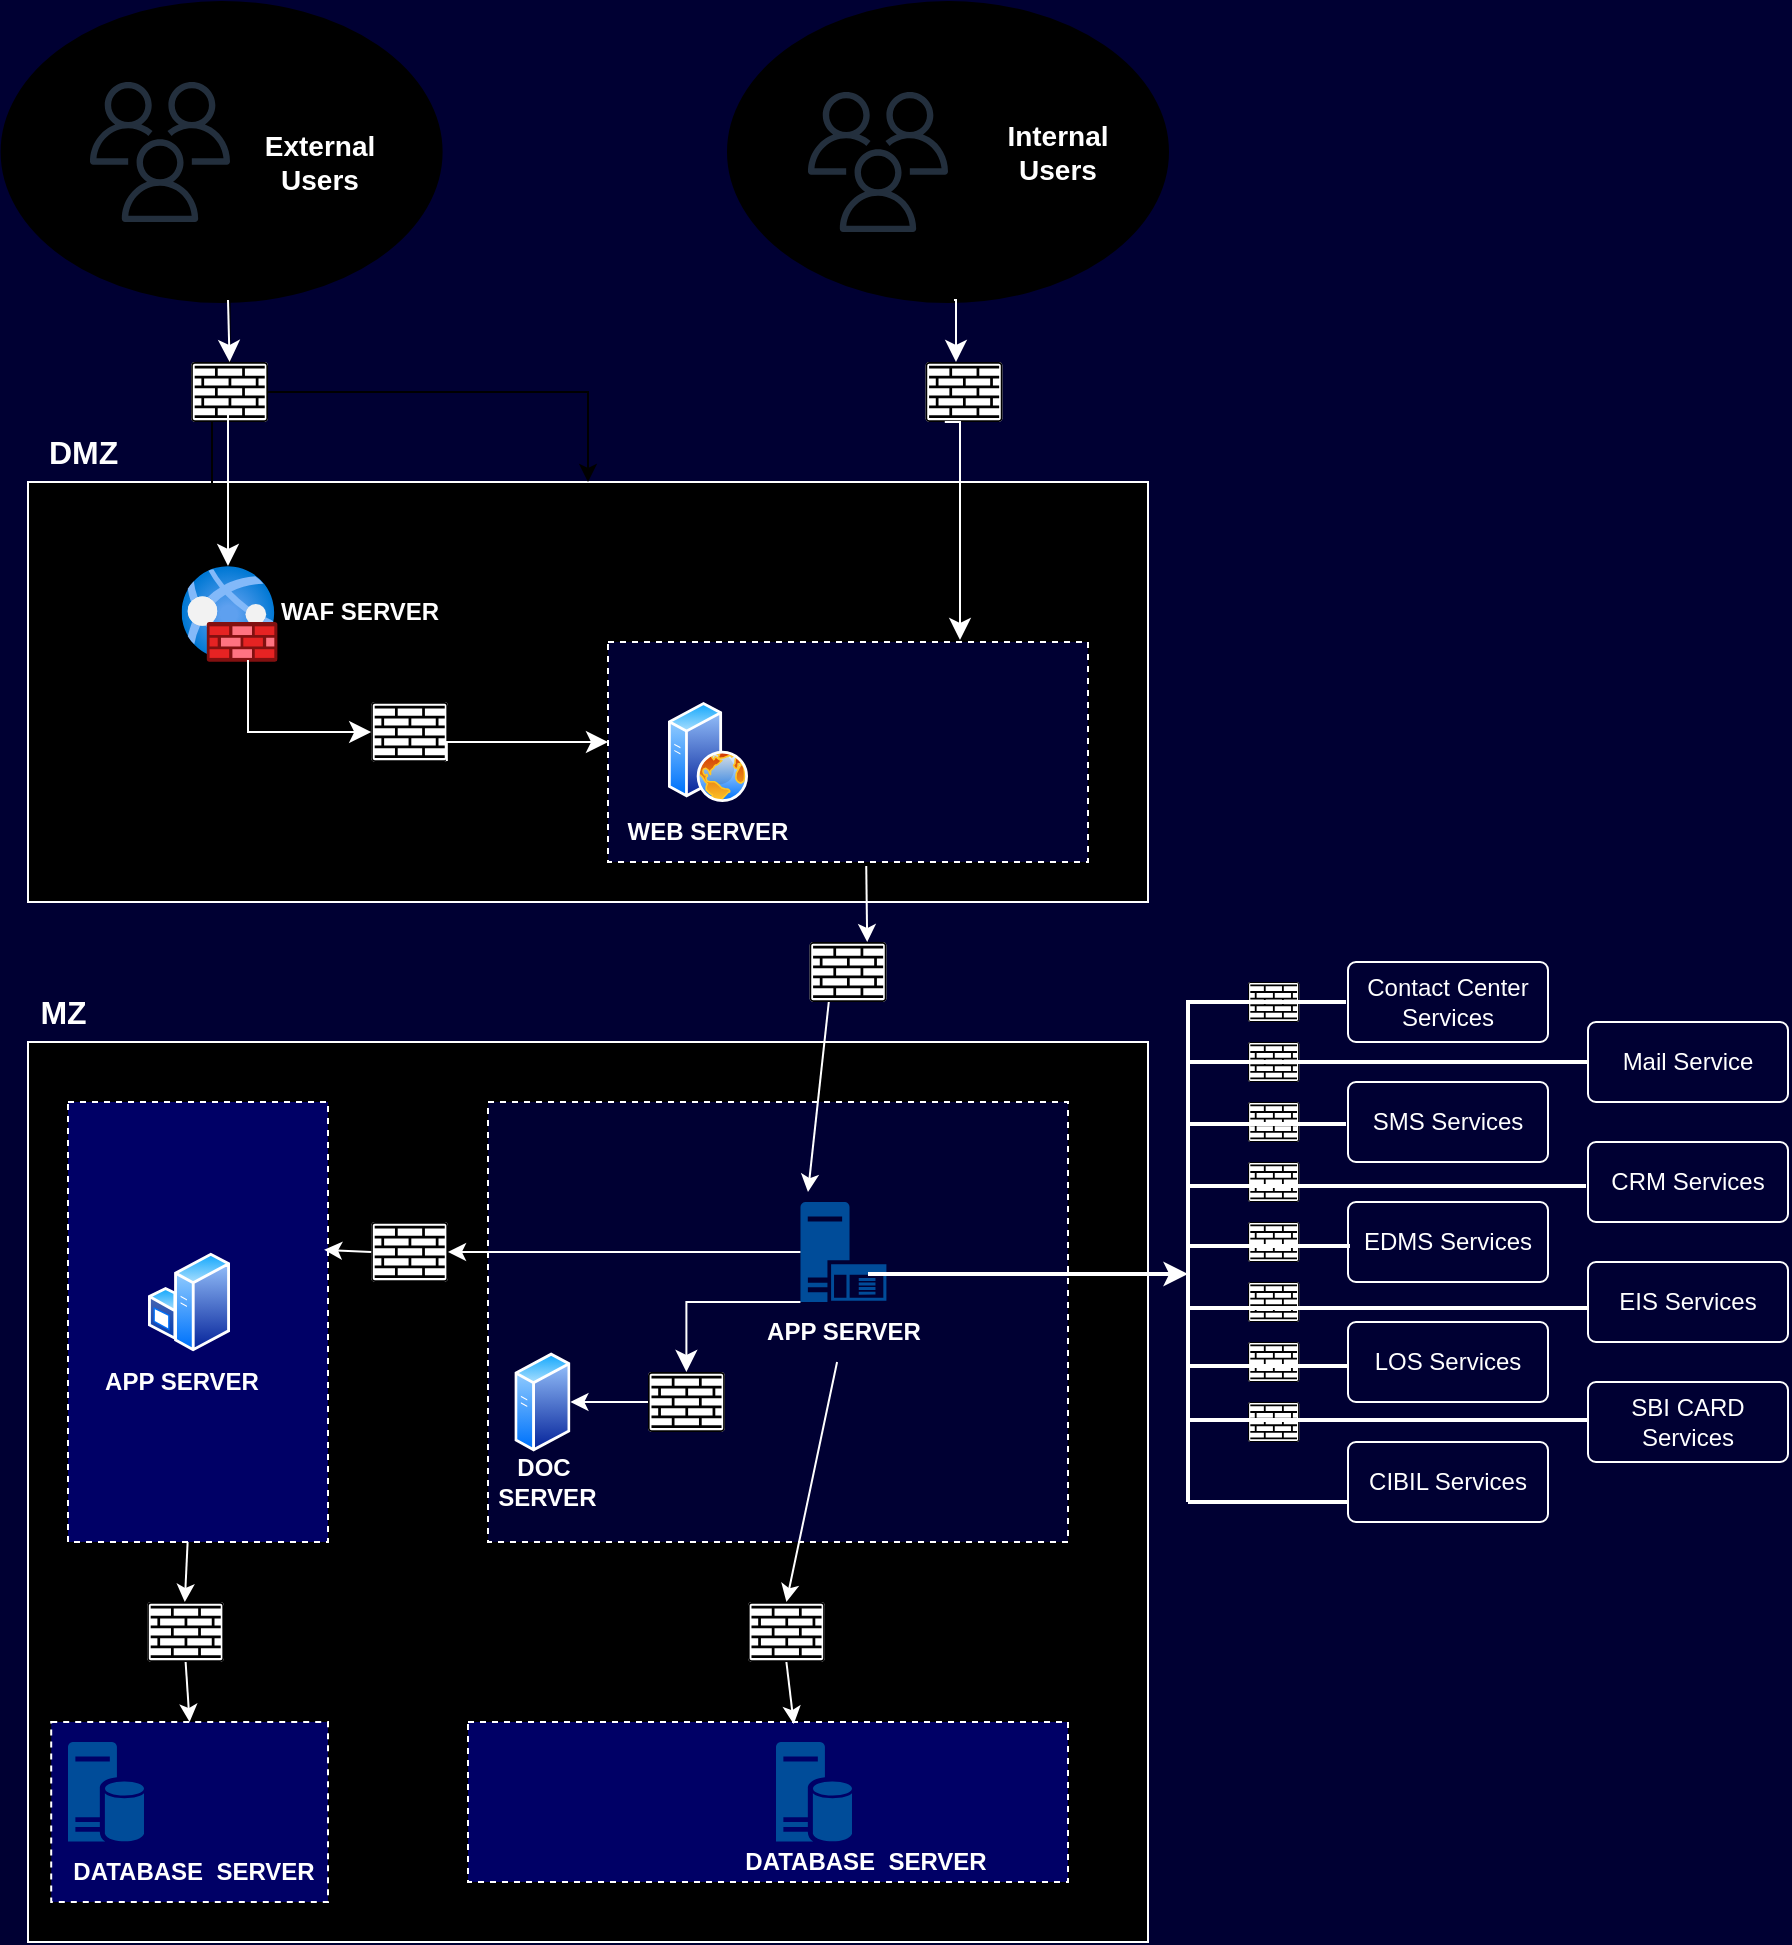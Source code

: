 <mxfile version="21.7.1" type="github">
  <diagram name="Page-1" id="oqXGERug1uuN-IvBzlKQ">
    <mxGraphModel dx="1434" dy="1927" grid="1" gridSize="10" guides="1" tooltips="1" connect="1" arrows="1" fold="1" page="1" pageScale="1" pageWidth="827" pageHeight="1169" background="#000033" math="0" shadow="0">
      <root>
        <mxCell id="0" />
        <mxCell id="1" parent="0" />
        <mxCell id="LO9D87MCyvLMnB-GvMRJ-3" style="edgeStyle=orthogonalEdgeStyle;rounded=0;orthogonalLoop=1;jettySize=auto;html=1;exitX=0.5;exitY=1;exitDx=0;exitDy=0;labelBackgroundColor=none;fontColor=default;" parent="1" source="LO9D87MCyvLMnB-GvMRJ-1" edge="1">
          <mxGeometry relative="1" as="geometry">
            <mxPoint x="345" y="300" as="targetPoint" />
          </mxGeometry>
        </mxCell>
        <mxCell id="LO9D87MCyvLMnB-GvMRJ-1" value="" style="rounded=0;whiteSpace=wrap;html=1;labelBackgroundColor=none;fillColor=#000000;strokeColor=#FFFFFF;" parent="1" vertex="1">
          <mxGeometry x="40" y="110" width="560" height="210" as="geometry" />
        </mxCell>
        <mxCell id="LO9D87MCyvLMnB-GvMRJ-2" value="" style="rounded=0;whiteSpace=wrap;html=1;labelBackgroundColor=none;fillColor=#000000;strokeColor=#FFFFFF;" parent="1" vertex="1">
          <mxGeometry x="40" y="390" width="560" height="450" as="geometry" />
        </mxCell>
        <mxCell id="LO9D87MCyvLMnB-GvMRJ-4" value="" style="rounded=0;whiteSpace=wrap;html=1;dashed=1;labelBackgroundColor=none;strokeColor=#FFFFFF;fillColor=#000033;" parent="1" vertex="1">
          <mxGeometry x="270" y="420" width="290" height="220" as="geometry" />
        </mxCell>
        <mxCell id="LO9D87MCyvLMnB-GvMRJ-5" value="" style="rounded=0;whiteSpace=wrap;html=1;dashed=1;labelBackgroundColor=none;strokeColor=#FFFFFF;fillColor=#000066;" parent="1" vertex="1">
          <mxGeometry x="260" y="730" width="300" height="80" as="geometry" />
        </mxCell>
        <mxCell id="LO9D87MCyvLMnB-GvMRJ-12" value="" style="image;aspect=fixed;html=1;points=[];align=center;fontSize=12;image=img/lib/azure2/networking/Web_Application_Firewall_Policies_WAF.svg;labelBackgroundColor=none;" parent="1" vertex="1">
          <mxGeometry x="116.8" y="152" width="48" height="48" as="geometry" />
        </mxCell>
        <mxCell id="0uc-5ro3ScA0iMTsEKho-19" value="" style="edgeStyle=orthogonalEdgeStyle;rounded=0;orthogonalLoop=1;jettySize=auto;html=1;" edge="1" parent="1" source="LO9D87MCyvLMnB-GvMRJ-13" target="LO9D87MCyvLMnB-GvMRJ-17">
          <mxGeometry relative="1" as="geometry" />
        </mxCell>
        <mxCell id="LO9D87MCyvLMnB-GvMRJ-13" value="" style="rounded=0;whiteSpace=wrap;html=1;dashed=1;labelBackgroundColor=none;fillColor=#000033;strokeColor=#FFFFFF;" parent="1" vertex="1">
          <mxGeometry x="330" y="190" width="240" height="110" as="geometry" />
        </mxCell>
        <mxCell id="LO9D87MCyvLMnB-GvMRJ-15" value="" style="image;aspect=fixed;perimeter=ellipsePerimeter;html=1;align=center;shadow=0;dashed=0;spacingTop=3;image=img/lib/active_directory/web_server.svg;labelBackgroundColor=none;" parent="1" vertex="1">
          <mxGeometry x="360" y="220" width="40" height="50" as="geometry" />
        </mxCell>
        <mxCell id="LO9D87MCyvLMnB-GvMRJ-17" value="" style="sketch=0;points=[[0.015,0.015,0],[0.985,0.015,0],[0.985,0.985,0],[0.015,0.985,0],[0.25,0,0],[0.5,0,0],[0.75,0,0],[1,0.25,0],[1,0.5,0],[1,0.75,0],[0.75,1,0],[0.5,1,0],[0.25,1,0],[0,0.75,0],[0,0.5,0],[0,0.25,0]];verticalLabelPosition=bottom;html=1;verticalAlign=top;aspect=fixed;align=center;pointerEvents=1;shape=mxgraph.cisco19.rect;prIcon=firewall;labelBackgroundColor=none;" parent="1" vertex="1">
          <mxGeometry x="211.6" y="220" width="38.4" height="30" as="geometry" />
        </mxCell>
        <mxCell id="LO9D87MCyvLMnB-GvMRJ-18" value="" style="sketch=0;points=[[0.015,0.015,0],[0.985,0.015,0],[0.985,0.985,0],[0.015,0.985,0],[0.25,0,0],[0.5,0,0],[0.75,0,0],[1,0.25,0],[1,0.5,0],[1,0.75,0],[0.75,1,0],[0.5,1,0],[0.25,1,0],[0,0.75,0],[0,0.5,0],[0,0.25,0]];verticalLabelPosition=bottom;html=1;verticalAlign=top;aspect=fixed;align=center;pointerEvents=1;shape=mxgraph.cisco19.rect;prIcon=firewall;labelBackgroundColor=none;" parent="1" vertex="1">
          <mxGeometry x="430.8" y="340" width="38.4" height="30" as="geometry" />
        </mxCell>
        <mxCell id="LO9D87MCyvLMnB-GvMRJ-19" value="" style="sketch=0;points=[[0.015,0.015,0],[0.985,0.015,0],[0.985,0.985,0],[0.015,0.985,0],[0.25,0,0],[0.5,0,0],[0.75,0,0],[1,0.25,0],[1,0.5,0],[1,0.75,0],[0.75,1,0],[0.5,1,0],[0.25,1,0],[0,0.75,0],[0,0.5,0],[0,0.25,0]];verticalLabelPosition=bottom;html=1;verticalAlign=top;aspect=fixed;align=center;pointerEvents=1;shape=mxgraph.cisco19.rect;prIcon=firewall;labelBackgroundColor=none;" parent="1" vertex="1">
          <mxGeometry x="211.6" y="480" width="38.4" height="30" as="geometry" />
        </mxCell>
        <mxCell id="LO9D87MCyvLMnB-GvMRJ-20" value="" style="sketch=0;points=[[0.015,0.015,0],[0.985,0.015,0],[0.985,0.985,0],[0.015,0.985,0],[0.25,0,0],[0.5,0,0],[0.75,0,0],[1,0.25,0],[1,0.5,0],[1,0.75,0],[0.75,1,0],[0.5,1,0],[0.25,1,0],[0,0.75,0],[0,0.5,0],[0,0.25,0]];verticalLabelPosition=bottom;html=1;verticalAlign=top;aspect=fixed;align=center;pointerEvents=1;shape=mxgraph.cisco19.rect;prIcon=firewall;labelBackgroundColor=none;" parent="1" vertex="1">
          <mxGeometry x="350" y="555" width="38.4" height="30" as="geometry" />
        </mxCell>
        <mxCell id="LO9D87MCyvLMnB-GvMRJ-21" value="" style="image;aspect=fixed;perimeter=ellipsePerimeter;html=1;align=center;shadow=0;dashed=0;spacingTop=3;image=img/lib/active_directory/generic_server.svg;labelBackgroundColor=none;" parent="1" vertex="1">
          <mxGeometry x="283.2" y="545" width="28.0" height="50" as="geometry" />
        </mxCell>
        <mxCell id="LO9D87MCyvLMnB-GvMRJ-22" value="" style="sketch=0;points=[[0.015,0.015,0],[0.985,0.015,0],[0.985,0.985,0],[0.015,0.985,0],[0.25,0,0],[0.5,0,0],[0.75,0,0],[1,0.25,0],[1,0.5,0],[1,0.75,0],[0.75,1,0],[0.5,1,0],[0.25,1,0],[0,0.75,0],[0,0.5,0],[0,0.25,0]];verticalLabelPosition=bottom;html=1;verticalAlign=top;aspect=fixed;align=center;pointerEvents=1;shape=mxgraph.cisco19.rect;prIcon=firewall;labelBackgroundColor=none;" parent="1" vertex="1">
          <mxGeometry x="400" y="670" width="38.4" height="30" as="geometry" />
        </mxCell>
        <mxCell id="LO9D87MCyvLMnB-GvMRJ-25" value="DMZ&amp;nbsp;" style="text;html=1;align=center;verticalAlign=middle;whiteSpace=wrap;rounded=0;fontStyle=1;labelBackgroundColor=none;fontColor=#FFFFFF;fontSize=16;" parent="1" vertex="1">
          <mxGeometry x="39.6" y="80" width="60" height="30" as="geometry" />
        </mxCell>
        <mxCell id="LO9D87MCyvLMnB-GvMRJ-26" value="" style="sketch=0;aspect=fixed;pointerEvents=1;shadow=0;dashed=0;html=1;strokeColor=none;labelPosition=center;verticalLabelPosition=bottom;verticalAlign=top;align=center;fillColor=#004C99;shape=mxgraph.mscae.enterprise.database_server" parent="1" vertex="1">
          <mxGeometry x="414" y="740" width="38" height="50" as="geometry" />
        </mxCell>
        <mxCell id="LO9D87MCyvLMnB-GvMRJ-28" value="Mail Service" style="rounded=1;arcSize=10;whiteSpace=wrap;html=1;align=center;fontColor=#FFFFFF;fillColor=#000033;strokeColor=#FFFFFF;" parent="1" vertex="1">
          <mxGeometry x="820" y="380" width="100" height="40" as="geometry" />
        </mxCell>
        <mxCell id="LO9D87MCyvLMnB-GvMRJ-27" value="" style="sketch=0;aspect=fixed;pointerEvents=1;shadow=0;dashed=0;html=1;strokeColor=none;labelPosition=center;verticalLabelPosition=bottom;verticalAlign=top;align=center;fillColor=#004C99;shape=mxgraph.mscae.enterprise.application_server" parent="1" vertex="1">
          <mxGeometry x="426.2" y="470" width="43" height="50" as="geometry" />
        </mxCell>
        <mxCell id="LO9D87MCyvLMnB-GvMRJ-29" value="SMS Services" style="rounded=1;arcSize=10;whiteSpace=wrap;html=1;align=center;fontColor=#FFFFFF;fillColor=#000033;strokeColor=#FFFFFF;" parent="1" vertex="1">
          <mxGeometry x="700" y="410" width="100" height="40" as="geometry" />
        </mxCell>
        <mxCell id="LO9D87MCyvLMnB-GvMRJ-30" value="CRM Services" style="rounded=1;arcSize=10;whiteSpace=wrap;html=1;align=center;fontColor=#FFFFFF;fillColor=#000033;strokeColor=#FFFFFF;" parent="1" vertex="1">
          <mxGeometry x="820" y="440" width="100" height="40" as="geometry" />
        </mxCell>
        <mxCell id="LO9D87MCyvLMnB-GvMRJ-31" value="Contact Center Services" style="rounded=1;arcSize=10;whiteSpace=wrap;html=1;align=center;fontColor=#FFFFFF;fillColor=#000033;strokeColor=#FFFFFF;" parent="1" vertex="1">
          <mxGeometry x="700" y="350" width="100" height="40" as="geometry" />
        </mxCell>
        <mxCell id="LO9D87MCyvLMnB-GvMRJ-32" value="EDMS Services" style="rounded=1;arcSize=10;whiteSpace=wrap;html=1;align=center;fontColor=#FFFFFF;fillColor=#000033;strokeColor=#FFFFFF;" parent="1" vertex="1">
          <mxGeometry x="700" y="470" width="100" height="40" as="geometry" />
        </mxCell>
        <mxCell id="LO9D87MCyvLMnB-GvMRJ-33" value="LOS Services" style="rounded=1;arcSize=10;whiteSpace=wrap;html=1;align=center;fontColor=#FFFFFF;fillColor=#000033;strokeColor=#FFFFFF;" parent="1" vertex="1">
          <mxGeometry x="700" y="530" width="100" height="40" as="geometry" />
        </mxCell>
        <mxCell id="LO9D87MCyvLMnB-GvMRJ-34" value="EIS Services" style="rounded=1;arcSize=10;whiteSpace=wrap;html=1;align=center;fontColor=#FFFFFF;fillColor=#000033;strokeColor=#FFFFFF;" parent="1" vertex="1">
          <mxGeometry x="820" y="500" width="100" height="40" as="geometry" />
        </mxCell>
        <mxCell id="LO9D87MCyvLMnB-GvMRJ-35" value="MZ&amp;nbsp;" style="text;html=1;align=center;verticalAlign=middle;whiteSpace=wrap;rounded=0;fontStyle=1;labelBackgroundColor=none;fontColor=#FFFFFF;fontSize=16;" parent="1" vertex="1">
          <mxGeometry x="30.0" y="360" width="60" height="30" as="geometry" />
        </mxCell>
        <mxCell id="LO9D87MCyvLMnB-GvMRJ-36" value="SBI CARD Services" style="rounded=1;arcSize=10;whiteSpace=wrap;html=1;align=center;fontColor=#FFFFFF;fillColor=#000033;strokeColor=#FFFFFF;" parent="1" vertex="1">
          <mxGeometry x="820" y="560" width="100" height="40" as="geometry" />
        </mxCell>
        <mxCell id="LO9D87MCyvLMnB-GvMRJ-39" value="" style="rounded=0;whiteSpace=wrap;html=1;dashed=1;labelBackgroundColor=none;strokeColor=#FFFFFF;fillColor=#000066;" parent="1" vertex="1">
          <mxGeometry x="60" y="420" width="130" height="220" as="geometry" />
        </mxCell>
        <mxCell id="LO9D87MCyvLMnB-GvMRJ-40" value="" style="rounded=0;whiteSpace=wrap;html=1;dashed=1;labelBackgroundColor=none;strokeColor=#FFFFFF;fillColor=#000066;" parent="1" vertex="1">
          <mxGeometry x="51.6" y="730" width="138.4" height="90" as="geometry" />
        </mxCell>
        <mxCell id="LO9D87MCyvLMnB-GvMRJ-42" value="" style="sketch=0;aspect=fixed;pointerEvents=1;shadow=0;dashed=0;html=1;strokeColor=none;labelPosition=center;verticalLabelPosition=bottom;verticalAlign=top;align=center;fillColor=#004C99;shape=mxgraph.mscae.enterprise.database_server" parent="1" vertex="1">
          <mxGeometry x="60" y="740" width="38" height="50" as="geometry" />
        </mxCell>
        <mxCell id="LO9D87MCyvLMnB-GvMRJ-43" value="" style="image;aspect=fixed;perimeter=ellipsePerimeter;html=1;align=center;shadow=0;dashed=0;spacingTop=3;image=img/lib/active_directory/windows_server.svg;labelBackgroundColor=none;" parent="1" vertex="1">
          <mxGeometry x="100" y="495" width="41" height="50" as="geometry" />
        </mxCell>
        <mxCell id="LO9D87MCyvLMnB-GvMRJ-44" value="" style="sketch=0;points=[[0.015,0.015,0],[0.985,0.015,0],[0.985,0.985,0],[0.015,0.985,0],[0.25,0,0],[0.5,0,0],[0.75,0,0],[1,0.25,0],[1,0.5,0],[1,0.75,0],[0.75,1,0],[0.5,1,0],[0.25,1,0],[0,0.75,0],[0,0.5,0],[0,0.25,0]];verticalLabelPosition=bottom;html=1;verticalAlign=top;aspect=fixed;align=center;pointerEvents=1;shape=mxgraph.cisco19.rect;prIcon=firewall;labelBackgroundColor=none;" parent="1" vertex="1">
          <mxGeometry x="99.6" y="670" width="38.4" height="30" as="geometry" />
        </mxCell>
        <mxCell id="LO9D87MCyvLMnB-GvMRJ-49" value="" style="ellipse;whiteSpace=wrap;html=1;fillColor=#000000;" parent="1" vertex="1">
          <mxGeometry x="26.8" y="-130" width="220" height="150" as="geometry" />
        </mxCell>
        <mxCell id="LO9D87MCyvLMnB-GvMRJ-48" value="" style="sketch=0;outlineConnect=0;fontColor=#232F3E;gradientColor=none;fillColor=#232F3D;strokeColor=none;dashed=0;verticalLabelPosition=bottom;verticalAlign=top;align=center;html=1;fontSize=12;fontStyle=0;aspect=fixed;pointerEvents=1;shape=mxgraph.aws4.users;" parent="1" vertex="1">
          <mxGeometry x="71" y="-90" width="70" height="70" as="geometry" />
        </mxCell>
        <mxCell id="0uc-5ro3ScA0iMTsEKho-7" style="edgeStyle=orthogonalEdgeStyle;rounded=0;orthogonalLoop=1;jettySize=auto;html=1;exitX=1;exitY=0.5;exitDx=0;exitDy=0;exitPerimeter=0;" edge="1" parent="1" source="LO9D87MCyvLMnB-GvMRJ-50" target="LO9D87MCyvLMnB-GvMRJ-1">
          <mxGeometry relative="1" as="geometry" />
        </mxCell>
        <mxCell id="0uc-5ro3ScA0iMTsEKho-17" value="" style="edgeStyle=orthogonalEdgeStyle;rounded=0;orthogonalLoop=1;jettySize=auto;html=1;" edge="1" parent="1" source="LO9D87MCyvLMnB-GvMRJ-50" target="LO9D87MCyvLMnB-GvMRJ-51">
          <mxGeometry relative="1" as="geometry" />
        </mxCell>
        <mxCell id="LO9D87MCyvLMnB-GvMRJ-50" value="" style="sketch=0;points=[[0.015,0.015,0],[0.985,0.015,0],[0.985,0.985,0],[0.015,0.985,0],[0.25,0,0],[0.5,0,0],[0.75,0,0],[1,0.25,0],[1,0.5,0],[1,0.75,0],[0.75,1,0],[0.5,1,0],[0.25,1,0],[0,0.75,0],[0,0.5,0],[0,0.25,0]];verticalLabelPosition=bottom;html=1;verticalAlign=top;aspect=fixed;align=center;pointerEvents=1;shape=mxgraph.cisco19.rect;prIcon=firewall;labelBackgroundColor=none;" parent="1" vertex="1">
          <mxGeometry x="121.6" y="50" width="38.4" height="30" as="geometry" />
        </mxCell>
        <mxCell id="LO9D87MCyvLMnB-GvMRJ-51" value="External Users" style="text;html=1;strokeColor=none;fillColor=none;align=center;verticalAlign=middle;whiteSpace=wrap;rounded=0;fontColor=#FFFFFF;fontSize=14;fontStyle=1" parent="1" vertex="1">
          <mxGeometry x="141" y="-70" width="90" height="40" as="geometry" />
        </mxCell>
        <mxCell id="LO9D87MCyvLMnB-GvMRJ-52" value="" style="ellipse;whiteSpace=wrap;html=1;fillColor=#000000;" parent="1" vertex="1">
          <mxGeometry x="390" y="-130" width="220" height="150" as="geometry" />
        </mxCell>
        <mxCell id="LO9D87MCyvLMnB-GvMRJ-53" value="" style="sketch=0;outlineConnect=0;fontColor=#232F3E;gradientColor=none;fillColor=#232F3D;strokeColor=none;dashed=0;verticalLabelPosition=bottom;verticalAlign=top;align=center;html=1;fontSize=12;fontStyle=0;aspect=fixed;pointerEvents=1;shape=mxgraph.aws4.users;" parent="1" vertex="1">
          <mxGeometry x="430" y="-85" width="70" height="70" as="geometry" />
        </mxCell>
        <mxCell id="LO9D87MCyvLMnB-GvMRJ-54" value="Internal Users" style="text;html=1;strokeColor=none;fillColor=none;align=center;verticalAlign=middle;whiteSpace=wrap;rounded=0;fontColor=#FFFFFF;fontSize=14;fontStyle=1" parent="1" vertex="1">
          <mxGeometry x="510" y="-75" width="90" height="40" as="geometry" />
        </mxCell>
        <mxCell id="LO9D87MCyvLMnB-GvMRJ-55" value="" style="sketch=0;points=[[0.015,0.015,0],[0.985,0.015,0],[0.985,0.985,0],[0.015,0.985,0],[0.25,0,0],[0.5,0,0],[0.75,0,0],[1,0.25,0],[1,0.5,0],[1,0.75,0],[0.75,1,0],[0.5,1,0],[0.25,1,0],[0,0.75,0],[0,0.5,0],[0,0.25,0]];verticalLabelPosition=bottom;html=1;verticalAlign=top;aspect=fixed;align=center;pointerEvents=1;shape=mxgraph.cisco19.rect;prIcon=firewall;labelBackgroundColor=none;" parent="1" vertex="1">
          <mxGeometry x="488.8" y="50" width="38.4" height="30" as="geometry" />
        </mxCell>
        <mxCell id="0uc-5ro3ScA0iMTsEKho-4" value="" style="edgeStyle=segmentEdgeStyle;endArrow=classic;html=1;curved=0;rounded=0;endSize=8;startSize=8;strokeColor=#FFFFFF;entryX=0.5;entryY=0;entryDx=0;entryDy=0;entryPerimeter=0;" edge="1" parent="1" target="LO9D87MCyvLMnB-GvMRJ-50">
          <mxGeometry width="50" height="50" relative="1" as="geometry">
            <mxPoint x="140" y="19" as="sourcePoint" />
            <mxPoint x="210" y="30" as="targetPoint" />
            <Array as="points">
              <mxPoint x="140" y="19" />
            </Array>
          </mxGeometry>
        </mxCell>
        <mxCell id="0uc-5ro3ScA0iMTsEKho-5" value="" style="edgeStyle=segmentEdgeStyle;endArrow=classic;html=1;curved=0;rounded=0;endSize=8;startSize=8;strokeColor=#FFFFFF;entryX=0.5;entryY=0;entryDx=0;entryDy=0;entryPerimeter=0;" edge="1" parent="1">
          <mxGeometry width="50" height="50" relative="1" as="geometry">
            <mxPoint x="503" y="19" as="sourcePoint" />
            <mxPoint x="504" y="50" as="targetPoint" />
            <Array as="points">
              <mxPoint x="503" y="19" />
            </Array>
          </mxGeometry>
        </mxCell>
        <mxCell id="0uc-5ro3ScA0iMTsEKho-10" value="" style="edgeStyle=segmentEdgeStyle;endArrow=classic;html=1;curved=0;rounded=0;endSize=8;startSize=8;" edge="1" parent="1">
          <mxGeometry width="50" height="50" relative="1" as="geometry">
            <mxPoint x="132" y="80" as="sourcePoint" />
            <mxPoint x="132" y="142" as="targetPoint" />
            <Array as="points">
              <mxPoint x="132" y="80" />
            </Array>
          </mxGeometry>
        </mxCell>
        <mxCell id="0uc-5ro3ScA0iMTsEKho-12" value="" style="edgeStyle=segmentEdgeStyle;endArrow=classic;html=1;curved=0;rounded=0;endSize=8;startSize=8;strokeColor=#FFFFFF;" edge="1" parent="1" target="LO9D87MCyvLMnB-GvMRJ-12">
          <mxGeometry width="50" height="50" relative="1" as="geometry">
            <mxPoint x="140" y="74" as="sourcePoint" />
            <mxPoint x="141" y="105" as="targetPoint" />
            <Array as="points">
              <mxPoint x="140" y="120" />
              <mxPoint x="140" y="120" />
            </Array>
          </mxGeometry>
        </mxCell>
        <mxCell id="0uc-5ro3ScA0iMTsEKho-15" value="" style="edgeStyle=segmentEdgeStyle;endArrow=classic;html=1;curved=0;rounded=0;endSize=8;startSize=8;strokeColor=#FFFFFF;exitX=0.25;exitY=1;exitDx=0;exitDy=0;exitPerimeter=0;" edge="1" parent="1" source="LO9D87MCyvLMnB-GvMRJ-55">
          <mxGeometry width="50" height="50" relative="1" as="geometry">
            <mxPoint x="506" y="111" as="sourcePoint" />
            <mxPoint x="506" y="189" as="targetPoint" />
            <Array as="points">
              <mxPoint x="506" y="80" />
            </Array>
          </mxGeometry>
        </mxCell>
        <mxCell id="0uc-5ro3ScA0iMTsEKho-16" value="" style="edgeStyle=segmentEdgeStyle;endArrow=classic;html=1;curved=0;rounded=0;endSize=8;startSize=8;strokeColor=#FFFFFF;entryX=0;entryY=0.5;entryDx=0;entryDy=0;entryPerimeter=0;" edge="1" parent="1" target="LO9D87MCyvLMnB-GvMRJ-17">
          <mxGeometry width="50" height="50" relative="1" as="geometry">
            <mxPoint x="150" y="199" as="sourcePoint" />
            <mxPoint x="150" y="277" as="targetPoint" />
            <Array as="points">
              <mxPoint x="150" y="235" />
            </Array>
          </mxGeometry>
        </mxCell>
        <mxCell id="0uc-5ro3ScA0iMTsEKho-18" value="" style="edgeStyle=segmentEdgeStyle;endArrow=classic;html=1;curved=0;rounded=0;endSize=8;startSize=8;strokeColor=#FFFFFF;exitX=0.985;exitY=0.985;exitDx=0;exitDy=0;exitPerimeter=0;" edge="1" parent="1" source="LO9D87MCyvLMnB-GvMRJ-17" target="LO9D87MCyvLMnB-GvMRJ-13">
          <mxGeometry width="50" height="50" relative="1" as="geometry">
            <mxPoint x="304" y="206" as="sourcePoint" />
            <mxPoint x="320" y="240" as="targetPoint" />
            <Array as="points">
              <mxPoint x="249" y="240" />
            </Array>
          </mxGeometry>
        </mxCell>
        <mxCell id="0uc-5ro3ScA0iMTsEKho-22" value="" style="endArrow=classic;html=1;rounded=0;strokeColor=#FFFFFF;exitX=0.25;exitY=1;exitDx=0;exitDy=0;exitPerimeter=0;" edge="1" parent="1" source="LO9D87MCyvLMnB-GvMRJ-18">
          <mxGeometry width="50" height="50" relative="1" as="geometry">
            <mxPoint x="448" y="375" as="sourcePoint" />
            <mxPoint x="430" y="465" as="targetPoint" />
          </mxGeometry>
        </mxCell>
        <mxCell id="0uc-5ro3ScA0iMTsEKho-23" value="" style="endArrow=classic;html=1;rounded=0;exitX=0.538;exitY=1.018;exitDx=0;exitDy=0;exitPerimeter=0;entryX=0.75;entryY=0;entryDx=0;entryDy=0;entryPerimeter=0;strokeColor=#FFFFFF;" edge="1" parent="1" source="LO9D87MCyvLMnB-GvMRJ-13" target="LO9D87MCyvLMnB-GvMRJ-18">
          <mxGeometry width="50" height="50" relative="1" as="geometry">
            <mxPoint x="390" y="390" as="sourcePoint" />
            <mxPoint x="440" y="340" as="targetPoint" />
          </mxGeometry>
        </mxCell>
        <mxCell id="0uc-5ro3ScA0iMTsEKho-24" value="" style="endArrow=classic;html=1;rounded=0;exitX=0;exitY=0.5;exitDx=0;exitDy=0;exitPerimeter=0;entryX=1;entryY=0.5;entryDx=0;entryDy=0;entryPerimeter=0;strokeColor=#FFFFFF;" edge="1" parent="1" source="LO9D87MCyvLMnB-GvMRJ-27" target="LO9D87MCyvLMnB-GvMRJ-19">
          <mxGeometry width="50" height="50" relative="1" as="geometry">
            <mxPoint x="390" y="590" as="sourcePoint" />
            <mxPoint x="440" y="540" as="targetPoint" />
          </mxGeometry>
        </mxCell>
        <mxCell id="0uc-5ro3ScA0iMTsEKho-25" value="" style="edgeStyle=elbowEdgeStyle;elbow=vertical;endArrow=classic;html=1;curved=0;rounded=0;endSize=8;startSize=8;exitX=0;exitY=1;exitDx=0;exitDy=0;exitPerimeter=0;entryX=0.5;entryY=0;entryDx=0;entryDy=0;entryPerimeter=0;strokeColor=#FFFFFF;" edge="1" parent="1" source="LO9D87MCyvLMnB-GvMRJ-27" target="LO9D87MCyvLMnB-GvMRJ-20">
          <mxGeometry width="50" height="50" relative="1" as="geometry">
            <mxPoint x="390" y="590" as="sourcePoint" />
            <mxPoint x="440" y="540" as="targetPoint" />
            <Array as="points">
              <mxPoint x="390" y="520" />
            </Array>
          </mxGeometry>
        </mxCell>
        <mxCell id="0uc-5ro3ScA0iMTsEKho-26" value="" style="endArrow=classic;html=1;rounded=0;exitX=0;exitY=0.5;exitDx=0;exitDy=0;exitPerimeter=0;entryX=1;entryY=0.5;entryDx=0;entryDy=0;strokeColor=#FFFFFF;" edge="1" parent="1" source="LO9D87MCyvLMnB-GvMRJ-20" target="LO9D87MCyvLMnB-GvMRJ-21">
          <mxGeometry width="50" height="50" relative="1" as="geometry">
            <mxPoint x="390" y="590" as="sourcePoint" />
            <mxPoint x="440" y="540" as="targetPoint" />
          </mxGeometry>
        </mxCell>
        <mxCell id="0uc-5ro3ScA0iMTsEKho-27" value="" style="endArrow=classic;html=1;rounded=0;entryX=0.5;entryY=0;entryDx=0;entryDy=0;entryPerimeter=0;strokeColor=#FFFFFF;" edge="1" parent="1" source="0uc-5ro3ScA0iMTsEKho-57" target="LO9D87MCyvLMnB-GvMRJ-22">
          <mxGeometry width="50" height="50" relative="1" as="geometry">
            <mxPoint x="390" y="590" as="sourcePoint" />
            <mxPoint x="440" y="540" as="targetPoint" />
          </mxGeometry>
        </mxCell>
        <mxCell id="0uc-5ro3ScA0iMTsEKho-28" value="" style="endArrow=classic;html=1;rounded=0;exitX=0;exitY=0.5;exitDx=0;exitDy=0;exitPerimeter=0;entryX=0.985;entryY=0.336;entryDx=0;entryDy=0;entryPerimeter=0;strokeColor=#FFFFFF;" edge="1" parent="1" source="LO9D87MCyvLMnB-GvMRJ-19" target="LO9D87MCyvLMnB-GvMRJ-39">
          <mxGeometry width="50" height="50" relative="1" as="geometry">
            <mxPoint x="390" y="590" as="sourcePoint" />
            <mxPoint x="440" y="540" as="targetPoint" />
          </mxGeometry>
        </mxCell>
        <mxCell id="0uc-5ro3ScA0iMTsEKho-29" value="" style="endArrow=classic;html=1;rounded=0;exitX=0.5;exitY=1;exitDx=0;exitDy=0;exitPerimeter=0;entryX=0.543;entryY=0.013;entryDx=0;entryDy=0;entryPerimeter=0;strokeColor=#FFFFFF;" edge="1" parent="1" source="LO9D87MCyvLMnB-GvMRJ-22" target="LO9D87MCyvLMnB-GvMRJ-5">
          <mxGeometry width="50" height="50" relative="1" as="geometry">
            <mxPoint x="390" y="590" as="sourcePoint" />
            <mxPoint x="440" y="540" as="targetPoint" />
          </mxGeometry>
        </mxCell>
        <mxCell id="0uc-5ro3ScA0iMTsEKho-30" value="" style="endArrow=classic;html=1;rounded=0;entryX=0.75;entryY=0;entryDx=0;entryDy=0;entryPerimeter=0;strokeColor=#FFFFFF;" edge="1" parent="1" source="LO9D87MCyvLMnB-GvMRJ-39">
          <mxGeometry width="50" height="50" relative="1" as="geometry">
            <mxPoint x="115" y="640" as="sourcePoint" />
            <mxPoint x="118.4" y="670" as="targetPoint" />
          </mxGeometry>
        </mxCell>
        <mxCell id="0uc-5ro3ScA0iMTsEKho-31" value="" style="endArrow=classic;html=1;rounded=0;exitX=0.5;exitY=1;exitDx=0;exitDy=0;exitPerimeter=0;entryX=0.5;entryY=0;entryDx=0;entryDy=0;strokeColor=#FFFFFF;" edge="1" parent="1" source="LO9D87MCyvLMnB-GvMRJ-44" target="LO9D87MCyvLMnB-GvMRJ-40">
          <mxGeometry width="50" height="50" relative="1" as="geometry">
            <mxPoint x="390" y="590" as="sourcePoint" />
            <mxPoint x="440" y="540" as="targetPoint" />
          </mxGeometry>
        </mxCell>
        <mxCell id="0uc-5ro3ScA0iMTsEKho-32" value="" style="sketch=0;points=[[0.015,0.015,0],[0.985,0.015,0],[0.985,0.985,0],[0.015,0.985,0],[0.25,0,0],[0.5,0,0],[0.75,0,0],[1,0.25,0],[1,0.5,0],[1,0.75,0],[0.75,1,0],[0.5,1,0],[0.25,1,0],[0,0.75,0],[0,0.5,0],[0,0.25,0]];verticalLabelPosition=bottom;html=1;verticalAlign=top;aspect=fixed;align=center;pointerEvents=1;shape=mxgraph.cisco19.rect;prIcon=firewall;labelBackgroundColor=none;" vertex="1" parent="1">
          <mxGeometry x="650" y="420" width="25.6" height="20" as="geometry" />
        </mxCell>
        <mxCell id="0uc-5ro3ScA0iMTsEKho-33" value="" style="sketch=0;points=[[0.015,0.015,0],[0.985,0.015,0],[0.985,0.985,0],[0.015,0.985,0],[0.25,0,0],[0.5,0,0],[0.75,0,0],[1,0.25,0],[1,0.5,0],[1,0.75,0],[0.75,1,0],[0.5,1,0],[0.25,1,0],[0,0.75,0],[0,0.5,0],[0,0.25,0]];verticalLabelPosition=bottom;html=1;verticalAlign=top;aspect=fixed;align=center;pointerEvents=1;shape=mxgraph.cisco19.rect;prIcon=firewall;labelBackgroundColor=none;" vertex="1" parent="1">
          <mxGeometry x="650" y="390" width="25.6" height="20" as="geometry" />
        </mxCell>
        <mxCell id="0uc-5ro3ScA0iMTsEKho-35" value="" style="sketch=0;points=[[0.015,0.015,0],[0.985,0.015,0],[0.985,0.985,0],[0.015,0.985,0],[0.25,0,0],[0.5,0,0],[0.75,0,0],[1,0.25,0],[1,0.5,0],[1,0.75,0],[0.75,1,0],[0.5,1,0],[0.25,1,0],[0,0.75,0],[0,0.5,0],[0,0.25,0]];verticalLabelPosition=bottom;html=1;verticalAlign=top;aspect=fixed;align=center;pointerEvents=1;shape=mxgraph.cisco19.rect;prIcon=firewall;labelBackgroundColor=none;" vertex="1" parent="1">
          <mxGeometry x="650" y="450" width="25.6" height="20" as="geometry" />
        </mxCell>
        <mxCell id="0uc-5ro3ScA0iMTsEKho-34" value="" style="sketch=0;points=[[0.015,0.015,0],[0.985,0.015,0],[0.985,0.985,0],[0.015,0.985,0],[0.25,0,0],[0.5,0,0],[0.75,0,0],[1,0.25,0],[1,0.5,0],[1,0.75,0],[0.75,1,0],[0.5,1,0],[0.25,1,0],[0,0.75,0],[0,0.5,0],[0,0.25,0]];verticalLabelPosition=bottom;html=1;verticalAlign=top;aspect=fixed;align=center;pointerEvents=1;shape=mxgraph.cisco19.rect;prIcon=firewall;labelBackgroundColor=none;" vertex="1" parent="1">
          <mxGeometry x="650" y="360" width="25.6" height="20" as="geometry" />
        </mxCell>
        <mxCell id="0uc-5ro3ScA0iMTsEKho-36" value="" style="sketch=0;points=[[0.015,0.015,0],[0.985,0.015,0],[0.985,0.985,0],[0.015,0.985,0],[0.25,0,0],[0.5,0,0],[0.75,0,0],[1,0.25,0],[1,0.5,0],[1,0.75,0],[0.75,1,0],[0.5,1,0],[0.25,1,0],[0,0.75,0],[0,0.5,0],[0,0.25,0]];verticalLabelPosition=bottom;html=1;verticalAlign=top;aspect=fixed;align=center;pointerEvents=1;shape=mxgraph.cisco19.rect;prIcon=firewall;labelBackgroundColor=none;" vertex="1" parent="1">
          <mxGeometry x="650" y="480" width="25.6" height="20" as="geometry" />
        </mxCell>
        <mxCell id="0uc-5ro3ScA0iMTsEKho-37" value="" style="sketch=0;points=[[0.015,0.015,0],[0.985,0.015,0],[0.985,0.985,0],[0.015,0.985,0],[0.25,0,0],[0.5,0,0],[0.75,0,0],[1,0.25,0],[1,0.5,0],[1,0.75,0],[0.75,1,0],[0.5,1,0],[0.25,1,0],[0,0.75,0],[0,0.5,0],[0,0.25,0]];verticalLabelPosition=bottom;html=1;verticalAlign=top;aspect=fixed;align=center;pointerEvents=1;shape=mxgraph.cisco19.rect;prIcon=firewall;labelBackgroundColor=none;" vertex="1" parent="1">
          <mxGeometry x="650" y="510" width="25.6" height="20" as="geometry" />
        </mxCell>
        <mxCell id="0uc-5ro3ScA0iMTsEKho-38" value="" style="sketch=0;points=[[0.015,0.015,0],[0.985,0.015,0],[0.985,0.985,0],[0.015,0.985,0],[0.25,0,0],[0.5,0,0],[0.75,0,0],[1,0.25,0],[1,0.5,0],[1,0.75,0],[0.75,1,0],[0.5,1,0],[0.25,1,0],[0,0.75,0],[0,0.5,0],[0,0.25,0]];verticalLabelPosition=bottom;html=1;verticalAlign=top;aspect=fixed;align=center;pointerEvents=1;shape=mxgraph.cisco19.rect;prIcon=firewall;labelBackgroundColor=none;" vertex="1" parent="1">
          <mxGeometry x="650" y="540" width="25.6" height="20" as="geometry" />
        </mxCell>
        <mxCell id="0uc-5ro3ScA0iMTsEKho-39" value="" style="sketch=0;points=[[0.015,0.015,0],[0.985,0.015,0],[0.985,0.985,0],[0.015,0.985,0],[0.25,0,0],[0.5,0,0],[0.75,0,0],[1,0.25,0],[1,0.5,0],[1,0.75,0],[0.75,1,0],[0.5,1,0],[0.25,1,0],[0,0.75,0],[0,0.5,0],[0,0.25,0]];verticalLabelPosition=bottom;html=1;verticalAlign=top;aspect=fixed;align=center;pointerEvents=1;shape=mxgraph.cisco19.rect;prIcon=firewall;labelBackgroundColor=none;" vertex="1" parent="1">
          <mxGeometry x="650" y="570" width="25.6" height="20" as="geometry" />
        </mxCell>
        <mxCell id="0uc-5ro3ScA0iMTsEKho-42" value="" style="endArrow=none;html=1;rounded=0;strokeWidth=2;strokeColor=#FFFFFF;entryX=0;entryY=0.5;entryDx=0;entryDy=0;" edge="1" parent="1">
          <mxGeometry relative="1" as="geometry">
            <mxPoint x="619" y="370" as="sourcePoint" />
            <mxPoint x="699" y="370" as="targetPoint" />
          </mxGeometry>
        </mxCell>
        <mxCell id="0uc-5ro3ScA0iMTsEKho-40" value="" style="endArrow=none;html=1;rounded=0;strokeWidth=2;strokeColor=#FFFFFF;" edge="1" parent="1">
          <mxGeometry width="50" height="50" relative="1" as="geometry">
            <mxPoint x="620" y="620" as="sourcePoint" />
            <mxPoint x="620" y="370" as="targetPoint" />
          </mxGeometry>
        </mxCell>
        <mxCell id="0uc-5ro3ScA0iMTsEKho-43" value="" style="endArrow=none;html=1;rounded=0;strokeWidth=2;strokeColor=#FFFFFF;entryX=0;entryY=0.5;entryDx=0;entryDy=0;" edge="1" parent="1" target="LO9D87MCyvLMnB-GvMRJ-28">
          <mxGeometry relative="1" as="geometry">
            <mxPoint x="620" y="400" as="sourcePoint" />
            <mxPoint x="709" y="380" as="targetPoint" />
          </mxGeometry>
        </mxCell>
        <mxCell id="0uc-5ro3ScA0iMTsEKho-44" value="" style="endArrow=none;html=1;rounded=0;strokeWidth=2;strokeColor=#FFFFFF;entryX=0;entryY=0.5;entryDx=0;entryDy=0;" edge="1" parent="1">
          <mxGeometry relative="1" as="geometry">
            <mxPoint x="620" y="523" as="sourcePoint" />
            <mxPoint x="820" y="523" as="targetPoint" />
          </mxGeometry>
        </mxCell>
        <mxCell id="0uc-5ro3ScA0iMTsEKho-45" value="" style="endArrow=none;html=1;rounded=0;strokeWidth=2;strokeColor=#FFFFFF;entryX=0;entryY=0.5;entryDx=0;entryDy=0;" edge="1" parent="1">
          <mxGeometry relative="1" as="geometry">
            <mxPoint x="619" y="462" as="sourcePoint" />
            <mxPoint x="819" y="462" as="targetPoint" />
          </mxGeometry>
        </mxCell>
        <mxCell id="0uc-5ro3ScA0iMTsEKho-46" value="" style="endArrow=none;html=1;rounded=0;strokeWidth=2;strokeColor=#FFFFFF;entryX=0;entryY=0.5;entryDx=0;entryDy=0;" edge="1" parent="1">
          <mxGeometry relative="1" as="geometry">
            <mxPoint x="620" y="579" as="sourcePoint" />
            <mxPoint x="820" y="579" as="targetPoint" />
          </mxGeometry>
        </mxCell>
        <mxCell id="0uc-5ro3ScA0iMTsEKho-47" value="CIBIL Services" style="rounded=1;arcSize=10;whiteSpace=wrap;html=1;align=center;fontColor=#FFFFFF;fillColor=#000033;strokeColor=#FFFFFF;" vertex="1" parent="1">
          <mxGeometry x="700" y="590" width="100" height="40" as="geometry" />
        </mxCell>
        <mxCell id="0uc-5ro3ScA0iMTsEKho-48" value="" style="endArrow=none;html=1;rounded=0;strokeWidth=2;strokeColor=#FFFFFF;entryX=0;entryY=0.5;entryDx=0;entryDy=0;" edge="1" parent="1">
          <mxGeometry relative="1" as="geometry">
            <mxPoint x="621" y="492" as="sourcePoint" />
            <mxPoint x="701" y="492" as="targetPoint" />
          </mxGeometry>
        </mxCell>
        <mxCell id="0uc-5ro3ScA0iMTsEKho-49" value="" style="endArrow=none;html=1;rounded=0;strokeWidth=2;strokeColor=#FFFFFF;entryX=0;entryY=0.5;entryDx=0;entryDy=0;" edge="1" parent="1">
          <mxGeometry relative="1" as="geometry">
            <mxPoint x="619" y="431" as="sourcePoint" />
            <mxPoint x="699" y="431" as="targetPoint" />
          </mxGeometry>
        </mxCell>
        <mxCell id="0uc-5ro3ScA0iMTsEKho-50" value="" style="endArrow=none;html=1;rounded=0;strokeWidth=2;strokeColor=#FFFFFF;entryX=0;entryY=0.5;entryDx=0;entryDy=0;" edge="1" parent="1">
          <mxGeometry relative="1" as="geometry">
            <mxPoint x="649" y="400" as="sourcePoint" />
            <mxPoint x="729" y="400" as="targetPoint" />
          </mxGeometry>
        </mxCell>
        <mxCell id="0uc-5ro3ScA0iMTsEKho-51" value="" style="endArrow=none;html=1;rounded=0;strokeWidth=2;strokeColor=#FFFFFF;entryX=0;entryY=0.5;entryDx=0;entryDy=0;" edge="1" parent="1">
          <mxGeometry relative="1" as="geometry">
            <mxPoint x="620" y="620" as="sourcePoint" />
            <mxPoint x="700" y="620" as="targetPoint" />
          </mxGeometry>
        </mxCell>
        <mxCell id="0uc-5ro3ScA0iMTsEKho-52" value="" style="endArrow=none;html=1;rounded=0;strokeWidth=2;strokeColor=#FFFFFF;entryX=0;entryY=0.5;entryDx=0;entryDy=0;" edge="1" parent="1">
          <mxGeometry relative="1" as="geometry">
            <mxPoint x="620" y="552" as="sourcePoint" />
            <mxPoint x="700" y="552" as="targetPoint" />
          </mxGeometry>
        </mxCell>
        <mxCell id="0uc-5ro3ScA0iMTsEKho-53" value="" style="endArrow=classic;html=1;rounded=0;strokeWidth=2;strokeColor=#FFFFFF;" edge="1" parent="1">
          <mxGeometry width="50" height="50" relative="1" as="geometry">
            <mxPoint x="460" y="506" as="sourcePoint" />
            <mxPoint x="620" y="506" as="targetPoint" />
          </mxGeometry>
        </mxCell>
        <mxCell id="0uc-5ro3ScA0iMTsEKho-56" value="WEB SERVER" style="text;html=1;align=center;verticalAlign=middle;whiteSpace=wrap;rounded=0;fontStyle=1;labelBackgroundColor=none;fontColor=#FFFFFF;fontSize=12;" vertex="1" parent="1">
          <mxGeometry x="334.2" y="270" width="91.6" height="30" as="geometry" />
        </mxCell>
        <mxCell id="0uc-5ro3ScA0iMTsEKho-57" value="APP SERVER" style="text;html=1;align=center;verticalAlign=middle;whiteSpace=wrap;rounded=0;fontStyle=1;labelBackgroundColor=none;fontColor=#FFFFFF;fontSize=12;" vertex="1" parent="1">
          <mxGeometry x="401.9" y="520" width="91.6" height="30" as="geometry" />
        </mxCell>
        <mxCell id="0uc-5ro3ScA0iMTsEKho-59" value="DOC&lt;br&gt;&amp;nbsp;SERVER" style="text;html=1;align=center;verticalAlign=middle;whiteSpace=wrap;rounded=0;fontStyle=1;labelBackgroundColor=none;fontColor=#FFFFFF;fontSize=12;" vertex="1" parent="1">
          <mxGeometry x="267.4" y="595" width="61.6" height="30" as="geometry" />
        </mxCell>
        <mxCell id="0uc-5ro3ScA0iMTsEKho-60" value="WAF SERVER" style="text;html=1;align=center;verticalAlign=middle;whiteSpace=wrap;rounded=0;fontStyle=1;labelBackgroundColor=none;fontColor=#FFFFFF;fontSize=12;" vertex="1" parent="1">
          <mxGeometry x="160" y="160" width="91.6" height="30" as="geometry" />
        </mxCell>
        <mxCell id="0uc-5ro3ScA0iMTsEKho-61" value="APP SERVER" style="text;html=1;align=center;verticalAlign=middle;whiteSpace=wrap;rounded=0;fontStyle=1;labelBackgroundColor=none;fontColor=#FFFFFF;fontSize=12;" vertex="1" parent="1">
          <mxGeometry x="71" y="545" width="91.6" height="30" as="geometry" />
        </mxCell>
        <mxCell id="0uc-5ro3ScA0iMTsEKho-62" value="DATABASE&amp;nbsp; SERVER" style="text;html=1;align=center;verticalAlign=middle;whiteSpace=wrap;rounded=0;fontStyle=1;labelBackgroundColor=none;fontColor=#FFFFFF;fontSize=12;" vertex="1" parent="1">
          <mxGeometry x="58" y="790" width="130" height="30" as="geometry" />
        </mxCell>
        <mxCell id="0uc-5ro3ScA0iMTsEKho-63" value="DATABASE&amp;nbsp; SERVER" style="text;html=1;align=center;verticalAlign=middle;whiteSpace=wrap;rounded=0;fontStyle=1;labelBackgroundColor=none;fontColor=#FFFFFF;fontSize=12;" vertex="1" parent="1">
          <mxGeometry x="374" y="785" width="170" height="30" as="geometry" />
        </mxCell>
      </root>
    </mxGraphModel>
  </diagram>
</mxfile>

